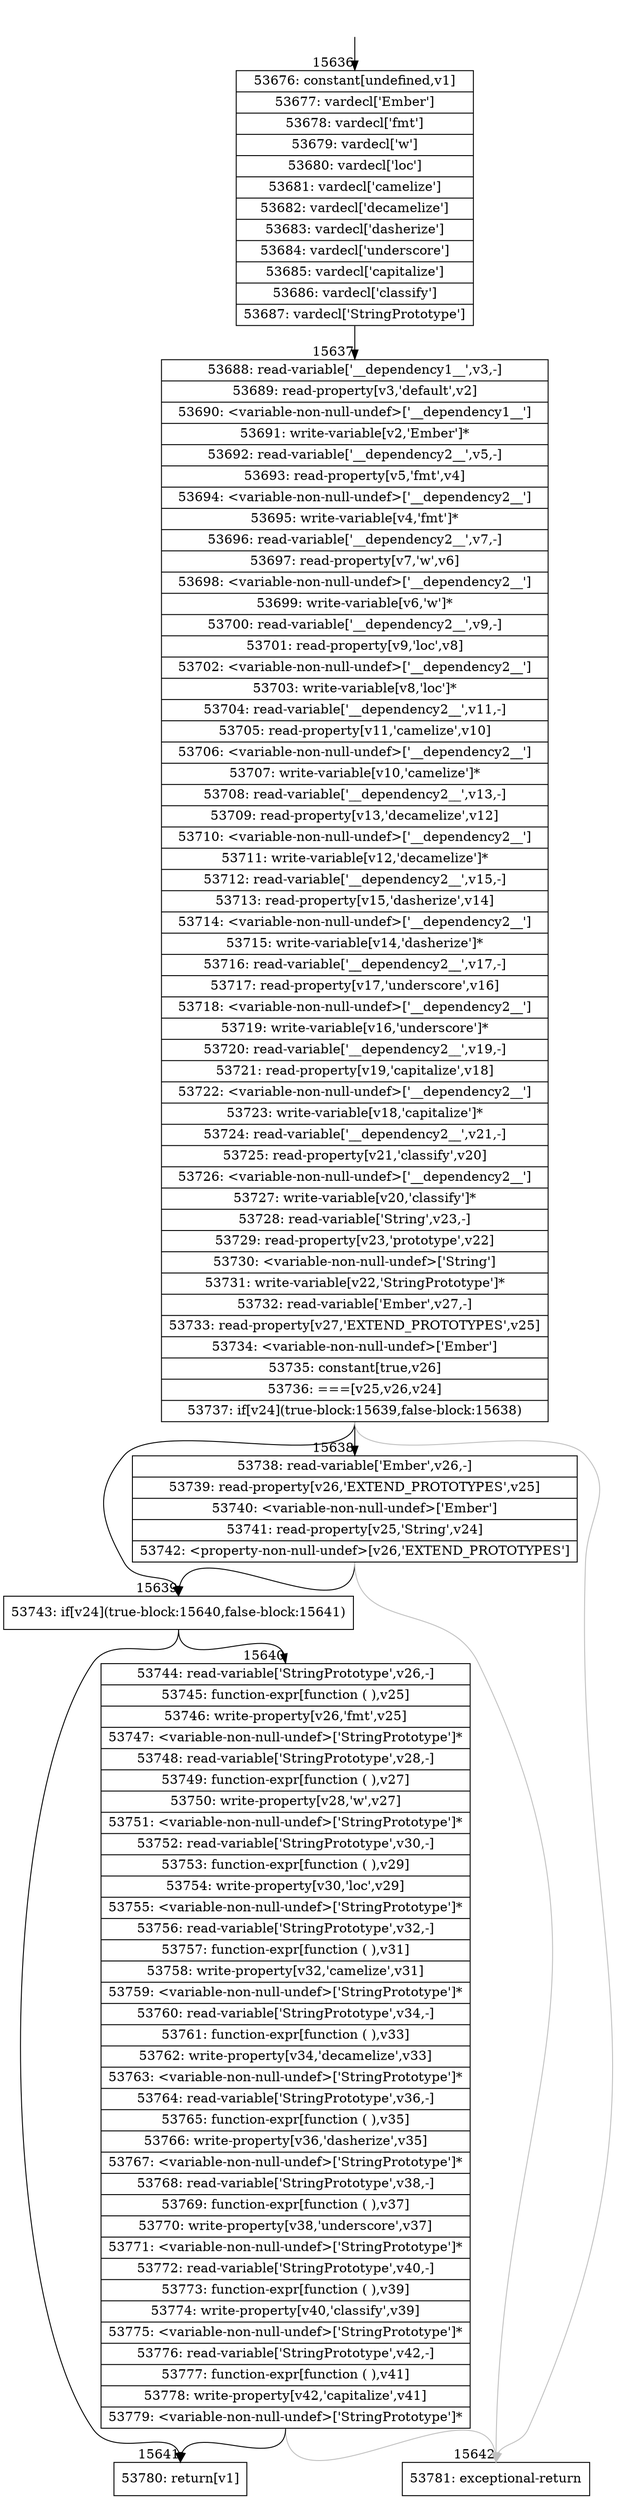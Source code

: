 digraph {
rankdir="TD"
BB_entry1318[shape=none,label=""];
BB_entry1318 -> BB15636 [tailport=s, headport=n, headlabel="    15636"]
BB15636 [shape=record label="{53676: constant[undefined,v1]|53677: vardecl['Ember']|53678: vardecl['fmt']|53679: vardecl['w']|53680: vardecl['loc']|53681: vardecl['camelize']|53682: vardecl['decamelize']|53683: vardecl['dasherize']|53684: vardecl['underscore']|53685: vardecl['capitalize']|53686: vardecl['classify']|53687: vardecl['StringPrototype']}" ] 
BB15636 -> BB15637 [tailport=s, headport=n, headlabel="      15637"]
BB15637 [shape=record label="{53688: read-variable['__dependency1__',v3,-]|53689: read-property[v3,'default',v2]|53690: \<variable-non-null-undef\>['__dependency1__']|53691: write-variable[v2,'Ember']*|53692: read-variable['__dependency2__',v5,-]|53693: read-property[v5,'fmt',v4]|53694: \<variable-non-null-undef\>['__dependency2__']|53695: write-variable[v4,'fmt']*|53696: read-variable['__dependency2__',v7,-]|53697: read-property[v7,'w',v6]|53698: \<variable-non-null-undef\>['__dependency2__']|53699: write-variable[v6,'w']*|53700: read-variable['__dependency2__',v9,-]|53701: read-property[v9,'loc',v8]|53702: \<variable-non-null-undef\>['__dependency2__']|53703: write-variable[v8,'loc']*|53704: read-variable['__dependency2__',v11,-]|53705: read-property[v11,'camelize',v10]|53706: \<variable-non-null-undef\>['__dependency2__']|53707: write-variable[v10,'camelize']*|53708: read-variable['__dependency2__',v13,-]|53709: read-property[v13,'decamelize',v12]|53710: \<variable-non-null-undef\>['__dependency2__']|53711: write-variable[v12,'decamelize']*|53712: read-variable['__dependency2__',v15,-]|53713: read-property[v15,'dasherize',v14]|53714: \<variable-non-null-undef\>['__dependency2__']|53715: write-variable[v14,'dasherize']*|53716: read-variable['__dependency2__',v17,-]|53717: read-property[v17,'underscore',v16]|53718: \<variable-non-null-undef\>['__dependency2__']|53719: write-variable[v16,'underscore']*|53720: read-variable['__dependency2__',v19,-]|53721: read-property[v19,'capitalize',v18]|53722: \<variable-non-null-undef\>['__dependency2__']|53723: write-variable[v18,'capitalize']*|53724: read-variable['__dependency2__',v21,-]|53725: read-property[v21,'classify',v20]|53726: \<variable-non-null-undef\>['__dependency2__']|53727: write-variable[v20,'classify']*|53728: read-variable['String',v23,-]|53729: read-property[v23,'prototype',v22]|53730: \<variable-non-null-undef\>['String']|53731: write-variable[v22,'StringPrototype']*|53732: read-variable['Ember',v27,-]|53733: read-property[v27,'EXTEND_PROTOTYPES',v25]|53734: \<variable-non-null-undef\>['Ember']|53735: constant[true,v26]|53736: ===[v25,v26,v24]|53737: if[v24](true-block:15639,false-block:15638)}" ] 
BB15637 -> BB15639 [tailport=s, headport=n, headlabel="      15639"]
BB15637 -> BB15638 [tailport=s, headport=n, headlabel="      15638"]
BB15637 -> BB15642 [tailport=s, headport=n, color=gray, headlabel="      15642"]
BB15638 [shape=record label="{53738: read-variable['Ember',v26,-]|53739: read-property[v26,'EXTEND_PROTOTYPES',v25]|53740: \<variable-non-null-undef\>['Ember']|53741: read-property[v25,'String',v24]|53742: \<property-non-null-undef\>[v26,'EXTEND_PROTOTYPES']}" ] 
BB15638 -> BB15639 [tailport=s, headport=n]
BB15638 -> BB15642 [tailport=s, headport=n, color=gray]
BB15639 [shape=record label="{53743: if[v24](true-block:15640,false-block:15641)}" ] 
BB15639 -> BB15640 [tailport=s, headport=n, headlabel="      15640"]
BB15639 -> BB15641 [tailport=s, headport=n, headlabel="      15641"]
BB15640 [shape=record label="{53744: read-variable['StringPrototype',v26,-]|53745: function-expr[function ( ),v25]|53746: write-property[v26,'fmt',v25]|53747: \<variable-non-null-undef\>['StringPrototype']*|53748: read-variable['StringPrototype',v28,-]|53749: function-expr[function ( ),v27]|53750: write-property[v28,'w',v27]|53751: \<variable-non-null-undef\>['StringPrototype']*|53752: read-variable['StringPrototype',v30,-]|53753: function-expr[function ( ),v29]|53754: write-property[v30,'loc',v29]|53755: \<variable-non-null-undef\>['StringPrototype']*|53756: read-variable['StringPrototype',v32,-]|53757: function-expr[function ( ),v31]|53758: write-property[v32,'camelize',v31]|53759: \<variable-non-null-undef\>['StringPrototype']*|53760: read-variable['StringPrototype',v34,-]|53761: function-expr[function ( ),v33]|53762: write-property[v34,'decamelize',v33]|53763: \<variable-non-null-undef\>['StringPrototype']*|53764: read-variable['StringPrototype',v36,-]|53765: function-expr[function ( ),v35]|53766: write-property[v36,'dasherize',v35]|53767: \<variable-non-null-undef\>['StringPrototype']*|53768: read-variable['StringPrototype',v38,-]|53769: function-expr[function ( ),v37]|53770: write-property[v38,'underscore',v37]|53771: \<variable-non-null-undef\>['StringPrototype']*|53772: read-variable['StringPrototype',v40,-]|53773: function-expr[function ( ),v39]|53774: write-property[v40,'classify',v39]|53775: \<variable-non-null-undef\>['StringPrototype']*|53776: read-variable['StringPrototype',v42,-]|53777: function-expr[function ( ),v41]|53778: write-property[v42,'capitalize',v41]|53779: \<variable-non-null-undef\>['StringPrototype']*}" ] 
BB15640 -> BB15641 [tailport=s, headport=n]
BB15640 -> BB15642 [tailport=s, headport=n, color=gray]
BB15641 [shape=record label="{53780: return[v1]}" ] 
BB15642 [shape=record label="{53781: exceptional-return}" ] 
//#$~ 28807
}
